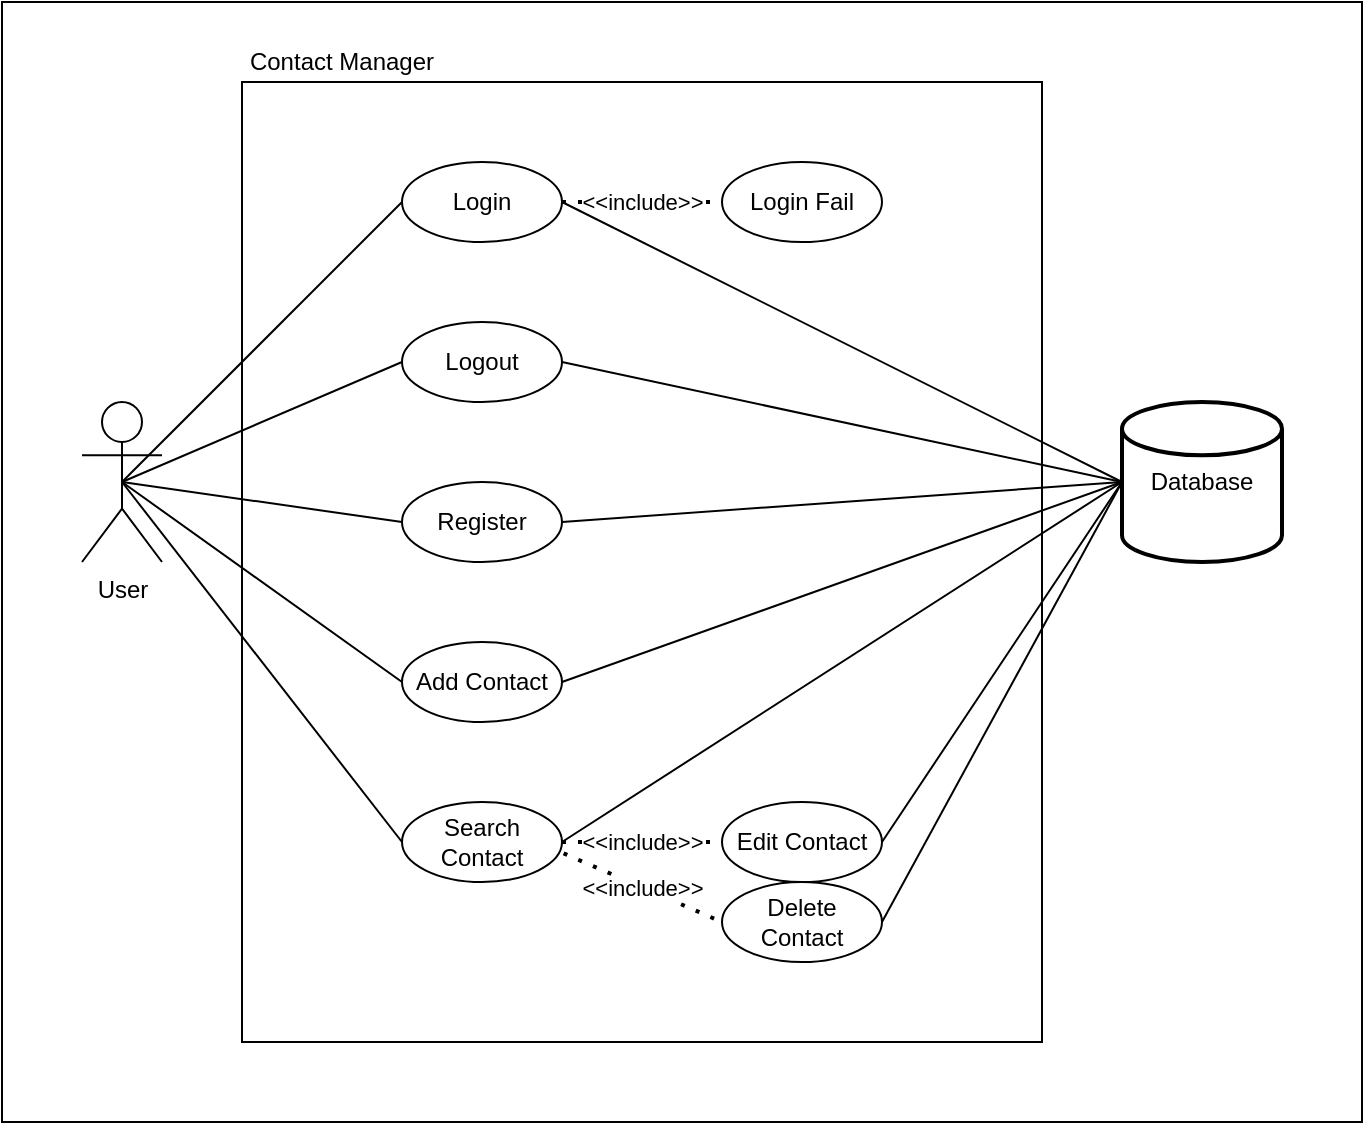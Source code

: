<mxfile version="14.2.9" type="device"><diagram id="C5RBs43oDa-KdzZeNtuy" name="Page-1"><mxGraphModel dx="1185" dy="636" grid="1" gridSize="10" guides="1" tooltips="1" connect="1" arrows="1" fold="1" page="1" pageScale="1" pageWidth="1169" pageHeight="827" math="0" shadow="0"><root><mxCell id="WIyWlLk6GJQsqaUBKTNV-0"/><mxCell id="WIyWlLk6GJQsqaUBKTNV-1" parent="WIyWlLk6GJQsqaUBKTNV-0"/><mxCell id="4xcl1berfEYWa5aYgib--29" value="" style="rounded=0;whiteSpace=wrap;html=1;" vertex="1" parent="WIyWlLk6GJQsqaUBKTNV-1"><mxGeometry x="80" y="40" width="680" height="560" as="geometry"/></mxCell><mxCell id="4xcl1berfEYWa5aYgib--1" value="" style="rounded=0;whiteSpace=wrap;html=1;labelPosition=center;verticalLabelPosition=middle;align=center;verticalAlign=middle;" vertex="1" parent="WIyWlLk6GJQsqaUBKTNV-1"><mxGeometry x="200" y="80" width="400" height="480" as="geometry"/></mxCell><mxCell id="4xcl1berfEYWa5aYgib--0" value="&lt;div&gt;User&lt;/div&gt;" style="shape=umlActor;verticalLabelPosition=bottom;verticalAlign=top;html=1;outlineConnect=0;" vertex="1" parent="WIyWlLk6GJQsqaUBKTNV-1"><mxGeometry x="120" y="240" width="40" height="80" as="geometry"/></mxCell><mxCell id="4xcl1berfEYWa5aYgib--2" value="Contact Manager" style="text;html=1;strokeColor=none;fillColor=none;align=center;verticalAlign=middle;whiteSpace=wrap;rounded=0;" vertex="1" parent="WIyWlLk6GJQsqaUBKTNV-1"><mxGeometry x="200" y="60" width="100" height="20" as="geometry"/></mxCell><mxCell id="4xcl1berfEYWa5aYgib--3" value="Database" style="strokeWidth=2;html=1;shape=mxgraph.flowchart.database;whiteSpace=wrap;" vertex="1" parent="WIyWlLk6GJQsqaUBKTNV-1"><mxGeometry x="640" y="240" width="80" height="80" as="geometry"/></mxCell><mxCell id="4xcl1berfEYWa5aYgib--4" value="Register" style="ellipse;whiteSpace=wrap;html=1;fillColor=none;" vertex="1" parent="WIyWlLk6GJQsqaUBKTNV-1"><mxGeometry x="280" y="280" width="80" height="40" as="geometry"/></mxCell><mxCell id="4xcl1berfEYWa5aYgib--5" value="Login" style="ellipse;whiteSpace=wrap;html=1;fillColor=none;" vertex="1" parent="WIyWlLk6GJQsqaUBKTNV-1"><mxGeometry x="280" y="120" width="80" height="40" as="geometry"/></mxCell><mxCell id="4xcl1berfEYWa5aYgib--6" value="Logout" style="ellipse;whiteSpace=wrap;html=1;fillColor=none;" vertex="1" parent="WIyWlLk6GJQsqaUBKTNV-1"><mxGeometry x="280" y="200" width="80" height="40" as="geometry"/></mxCell><mxCell id="4xcl1berfEYWa5aYgib--7" value="Add Contact" style="ellipse;whiteSpace=wrap;html=1;fillColor=none;" vertex="1" parent="WIyWlLk6GJQsqaUBKTNV-1"><mxGeometry x="280" y="360" width="80" height="40" as="geometry"/></mxCell><mxCell id="4xcl1berfEYWa5aYgib--8" value="Delete Contact" style="ellipse;whiteSpace=wrap;html=1;fillColor=none;" vertex="1" parent="WIyWlLk6GJQsqaUBKTNV-1"><mxGeometry x="440" y="480" width="80" height="40" as="geometry"/></mxCell><mxCell id="4xcl1berfEYWa5aYgib--9" value="Edit Contact" style="ellipse;whiteSpace=wrap;html=1;fillColor=none;" vertex="1" parent="WIyWlLk6GJQsqaUBKTNV-1"><mxGeometry x="440" y="440" width="80" height="40" as="geometry"/></mxCell><mxCell id="4xcl1berfEYWa5aYgib--10" value="Search Contact" style="ellipse;whiteSpace=wrap;html=1;fillColor=none;" vertex="1" parent="WIyWlLk6GJQsqaUBKTNV-1"><mxGeometry x="280" y="440" width="80" height="40" as="geometry"/></mxCell><mxCell id="4xcl1berfEYWa5aYgib--11" value="Login Fail" style="ellipse;whiteSpace=wrap;html=1;fillColor=none;" vertex="1" parent="WIyWlLk6GJQsqaUBKTNV-1"><mxGeometry x="440" y="120" width="80" height="40" as="geometry"/></mxCell><mxCell id="4xcl1berfEYWa5aYgib--12" value="" style="endArrow=none;html=1;entryX=0;entryY=0.5;entryDx=0;entryDy=0;exitX=0.5;exitY=0.5;exitDx=0;exitDy=0;exitPerimeter=0;" edge="1" parent="WIyWlLk6GJQsqaUBKTNV-1" source="4xcl1berfEYWa5aYgib--0" target="4xcl1berfEYWa5aYgib--5"><mxGeometry width="50" height="50" relative="1" as="geometry"><mxPoint x="480" y="300" as="sourcePoint"/><mxPoint x="530" y="250" as="targetPoint"/></mxGeometry></mxCell><mxCell id="4xcl1berfEYWa5aYgib--13" value="" style="endArrow=none;html=1;exitX=0.5;exitY=0.5;exitDx=0;exitDy=0;exitPerimeter=0;entryX=0;entryY=0.5;entryDx=0;entryDy=0;" edge="1" parent="WIyWlLk6GJQsqaUBKTNV-1" source="4xcl1berfEYWa5aYgib--0" target="4xcl1berfEYWa5aYgib--6"><mxGeometry width="50" height="50" relative="1" as="geometry"><mxPoint x="470" y="390" as="sourcePoint"/><mxPoint x="520" y="340" as="targetPoint"/></mxGeometry></mxCell><mxCell id="4xcl1berfEYWa5aYgib--14" value="" style="endArrow=none;html=1;exitX=0.5;exitY=0.5;exitDx=0;exitDy=0;exitPerimeter=0;entryX=0;entryY=0.5;entryDx=0;entryDy=0;" edge="1" parent="WIyWlLk6GJQsqaUBKTNV-1" source="4xcl1berfEYWa5aYgib--0" target="4xcl1berfEYWa5aYgib--4"><mxGeometry width="50" height="50" relative="1" as="geometry"><mxPoint x="470" y="390" as="sourcePoint"/><mxPoint x="520" y="340" as="targetPoint"/></mxGeometry></mxCell><mxCell id="4xcl1berfEYWa5aYgib--15" value="" style="endArrow=none;html=1;exitX=0.5;exitY=0.5;exitDx=0;exitDy=0;exitPerimeter=0;entryX=0;entryY=0.5;entryDx=0;entryDy=0;" edge="1" parent="WIyWlLk6GJQsqaUBKTNV-1" source="4xcl1berfEYWa5aYgib--0" target="4xcl1berfEYWa5aYgib--7"><mxGeometry width="50" height="50" relative="1" as="geometry"><mxPoint x="470" y="390" as="sourcePoint"/><mxPoint x="520" y="340" as="targetPoint"/></mxGeometry></mxCell><mxCell id="4xcl1berfEYWa5aYgib--16" value="" style="endArrow=none;html=1;exitX=0.5;exitY=0.5;exitDx=0;exitDy=0;exitPerimeter=0;entryX=0;entryY=0.5;entryDx=0;entryDy=0;" edge="1" parent="WIyWlLk6GJQsqaUBKTNV-1" source="4xcl1berfEYWa5aYgib--0" target="4xcl1berfEYWa5aYgib--10"><mxGeometry width="50" height="50" relative="1" as="geometry"><mxPoint x="470" y="390" as="sourcePoint"/><mxPoint x="520" y="340" as="targetPoint"/></mxGeometry></mxCell><mxCell id="4xcl1berfEYWa5aYgib--18" value="&amp;lt;&amp;lt;include&amp;gt;&amp;gt;" style="endArrow=none;dashed=1;html=1;dashPattern=1 3;strokeWidth=2;entryX=0;entryY=0.5;entryDx=0;entryDy=0;exitX=1;exitY=0.5;exitDx=0;exitDy=0;" edge="1" parent="WIyWlLk6GJQsqaUBKTNV-1" source="4xcl1berfEYWa5aYgib--5" target="4xcl1berfEYWa5aYgib--11"><mxGeometry width="50" height="50" relative="1" as="geometry"><mxPoint x="470" y="390" as="sourcePoint"/><mxPoint x="520" y="340" as="targetPoint"/></mxGeometry></mxCell><mxCell id="4xcl1berfEYWa5aYgib--19" value="&amp;lt;&amp;lt;include&amp;gt;&amp;gt;" style="endArrow=none;dashed=1;html=1;dashPattern=1 3;strokeWidth=2;exitX=1;exitY=0.5;exitDx=0;exitDy=0;entryX=0;entryY=0.5;entryDx=0;entryDy=0;" edge="1" parent="WIyWlLk6GJQsqaUBKTNV-1" source="4xcl1berfEYWa5aYgib--10" target="4xcl1berfEYWa5aYgib--9"><mxGeometry width="50" height="50" relative="1" as="geometry"><mxPoint x="470" y="390" as="sourcePoint"/><mxPoint x="520" y="340" as="targetPoint"/></mxGeometry></mxCell><mxCell id="4xcl1berfEYWa5aYgib--20" value="&amp;lt;&amp;lt;include&amp;gt;&amp;gt;" style="endArrow=none;dashed=1;html=1;dashPattern=1 3;strokeWidth=2;exitX=1.01;exitY=0.642;exitDx=0;exitDy=0;exitPerimeter=0;entryX=0;entryY=0.5;entryDx=0;entryDy=0;" edge="1" parent="WIyWlLk6GJQsqaUBKTNV-1" source="4xcl1berfEYWa5aYgib--10" target="4xcl1berfEYWa5aYgib--8"><mxGeometry width="50" height="50" relative="1" as="geometry"><mxPoint x="470" y="390" as="sourcePoint"/><mxPoint x="520" y="340" as="targetPoint"/></mxGeometry></mxCell><mxCell id="4xcl1berfEYWa5aYgib--21" value="" style="endArrow=none;html=1;exitX=1;exitY=0.5;exitDx=0;exitDy=0;entryX=0;entryY=0.5;entryDx=0;entryDy=0;entryPerimeter=0;" edge="1" parent="WIyWlLk6GJQsqaUBKTNV-1" source="4xcl1berfEYWa5aYgib--5" target="4xcl1berfEYWa5aYgib--3"><mxGeometry width="50" height="50" relative="1" as="geometry"><mxPoint x="470" y="390" as="sourcePoint"/><mxPoint x="520" y="340" as="targetPoint"/></mxGeometry></mxCell><mxCell id="4xcl1berfEYWa5aYgib--22" value="" style="endArrow=none;html=1;entryX=0;entryY=0.5;entryDx=0;entryDy=0;entryPerimeter=0;exitX=1;exitY=0.5;exitDx=0;exitDy=0;" edge="1" parent="WIyWlLk6GJQsqaUBKTNV-1" source="4xcl1berfEYWa5aYgib--6" target="4xcl1berfEYWa5aYgib--3"><mxGeometry width="50" height="50" relative="1" as="geometry"><mxPoint x="470" y="390" as="sourcePoint"/><mxPoint x="520" y="340" as="targetPoint"/></mxGeometry></mxCell><mxCell id="4xcl1berfEYWa5aYgib--23" value="" style="endArrow=none;html=1;entryX=0;entryY=0.5;entryDx=0;entryDy=0;entryPerimeter=0;exitX=1;exitY=0.5;exitDx=0;exitDy=0;" edge="1" parent="WIyWlLk6GJQsqaUBKTNV-1" source="4xcl1berfEYWa5aYgib--4" target="4xcl1berfEYWa5aYgib--3"><mxGeometry width="50" height="50" relative="1" as="geometry"><mxPoint x="470" y="390" as="sourcePoint"/><mxPoint x="520" y="340" as="targetPoint"/></mxGeometry></mxCell><mxCell id="4xcl1berfEYWa5aYgib--24" value="" style="endArrow=none;html=1;entryX=0;entryY=0.5;entryDx=0;entryDy=0;entryPerimeter=0;exitX=1;exitY=0.5;exitDx=0;exitDy=0;" edge="1" parent="WIyWlLk6GJQsqaUBKTNV-1" source="4xcl1berfEYWa5aYgib--7" target="4xcl1berfEYWa5aYgib--3"><mxGeometry width="50" height="50" relative="1" as="geometry"><mxPoint x="470" y="390" as="sourcePoint"/><mxPoint x="520" y="340" as="targetPoint"/></mxGeometry></mxCell><mxCell id="4xcl1berfEYWa5aYgib--25" value="" style="endArrow=none;html=1;entryX=0;entryY=0.5;entryDx=0;entryDy=0;entryPerimeter=0;exitX=1;exitY=0.5;exitDx=0;exitDy=0;" edge="1" parent="WIyWlLk6GJQsqaUBKTNV-1" source="4xcl1berfEYWa5aYgib--10" target="4xcl1berfEYWa5aYgib--3"><mxGeometry width="50" height="50" relative="1" as="geometry"><mxPoint x="470" y="390" as="sourcePoint"/><mxPoint x="520" y="340" as="targetPoint"/></mxGeometry></mxCell><mxCell id="4xcl1berfEYWa5aYgib--26" value="" style="endArrow=none;html=1;entryX=0;entryY=0.5;entryDx=0;entryDy=0;entryPerimeter=0;exitX=1;exitY=0.5;exitDx=0;exitDy=0;" edge="1" parent="WIyWlLk6GJQsqaUBKTNV-1" source="4xcl1berfEYWa5aYgib--9" target="4xcl1berfEYWa5aYgib--3"><mxGeometry width="50" height="50" relative="1" as="geometry"><mxPoint x="470" y="390" as="sourcePoint"/><mxPoint x="520" y="340" as="targetPoint"/></mxGeometry></mxCell><mxCell id="4xcl1berfEYWa5aYgib--27" value="" style="endArrow=none;html=1;entryX=0;entryY=0.5;entryDx=0;entryDy=0;entryPerimeter=0;exitX=1;exitY=0.5;exitDx=0;exitDy=0;" edge="1" parent="WIyWlLk6GJQsqaUBKTNV-1" source="4xcl1berfEYWa5aYgib--8" target="4xcl1berfEYWa5aYgib--3"><mxGeometry width="50" height="50" relative="1" as="geometry"><mxPoint x="470" y="390" as="sourcePoint"/><mxPoint x="520" y="340" as="targetPoint"/></mxGeometry></mxCell></root></mxGraphModel></diagram></mxfile>